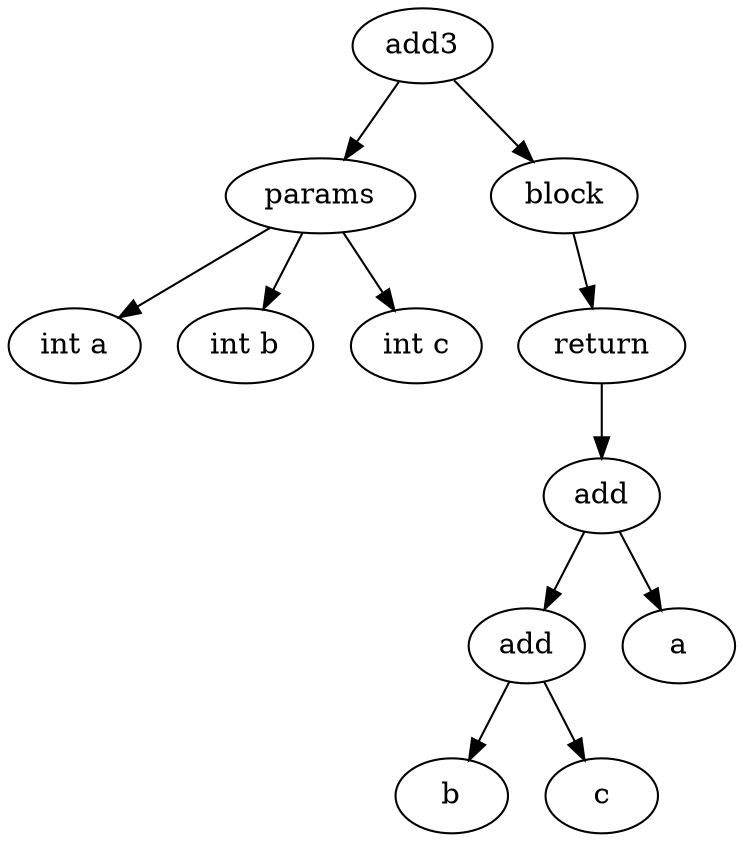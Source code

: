 digraph G {
    add3 -> params;
    add3 -> block;
    add1[label="add"];
    add2[label="add"]
    params -> "int a";
    params -> "int b";
    params -> "int c";
    block -> return;
    return -> add1;
    add1 -> a;
    add1 -> add2;
    add2 -> b;
    add2 -> c;
}
